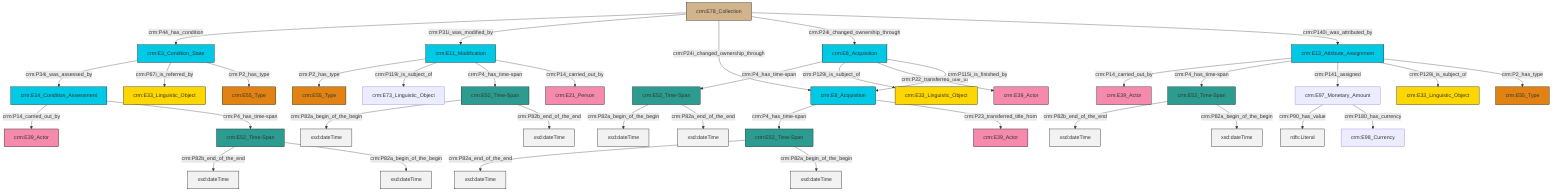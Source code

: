 graph TD
classDef Literal fill:#f2f2f2,stroke:#000000;
classDef CRM_Entity fill:#FFFFFF,stroke:#000000;
classDef Temporal_Entity fill:#00C9E6, stroke:#000000;
classDef Type fill:#E18312, stroke:#000000;
classDef Time-Span fill:#2C9C91, stroke:#000000;
classDef Appellation fill:#FFEB7F, stroke:#000000;
classDef Place fill:#008836, stroke:#000000;
classDef Persistent_Item fill:#B266B2, stroke:#000000;
classDef Conceptual_Object fill:#FFD700, stroke:#000000;
classDef Physical_Thing fill:#D2B48C, stroke:#000000;
classDef Actor fill:#f58aad, stroke:#000000;
classDef PC_Classes fill:#4ce600, stroke:#000000;
classDef Multi fill:#cccccc,stroke:#000000;

0["crm:E97_Monetary_Amount"]:::Default -->|crm:P90_has_value| 1[rdfs:Literal]:::Literal
6["crm:E3_Condition_State"]:::Temporal_Entity -->|crm:P34i_was_assessed_by| 7["crm:E14_Condition_Assessment"]:::Temporal_Entity
6["crm:E3_Condition_State"]:::Temporal_Entity -->|crm:P67i_is_referred_by| 8["crm:E33_Linguistic_Object"]:::Conceptual_Object
9["crm:E78_Collection"]:::Physical_Thing -->|crm:P44_has_condition| 6["crm:E3_Condition_State"]:::Temporal_Entity
9["crm:E78_Collection"]:::Physical_Thing -->|crm:P31i_was_modified_by| 16["crm:E11_Modification"]:::Temporal_Entity
17["crm:E52_Time-Span"]:::Time-Span -->|crm:P82a_begin_of_the_begin| 18[xsd:dateTime]:::Literal
9["crm:E78_Collection"]:::Physical_Thing -->|crm:P24i_changed_ownership_through| 19["crm:E8_Acquisition"]:::Temporal_Entity
19["crm:E8_Acquisition"]:::Temporal_Entity -->|crm:P4_has_time-span| 10["crm:E52_Time-Span"]:::Time-Span
22["crm:E13_Attribute_Assignment"]:::Temporal_Entity -->|crm:P14_carried_out_by| 20["crm:E39_Actor"]:::Actor
25["crm:E52_Time-Span"]:::Time-Span -->|crm:P82b_end_of_the_end| 26[xsd:dateTime]:::Literal
9["crm:E78_Collection"]:::Physical_Thing -->|crm:P24i_changed_ownership_through| 12["crm:E8_Acquisition"]:::Temporal_Entity
16["crm:E11_Modification"]:::Temporal_Entity -->|crm:P2_has_type| 27["crm:E55_Type"]:::Type
12["crm:E8_Acquisition"]:::Temporal_Entity -->|crm:P4_has_time-span| 2["crm:E52_Time-Span"]:::Time-Span
22["crm:E13_Attribute_Assignment"]:::Temporal_Entity -->|crm:P4_has_time-span| 14["crm:E52_Time-Span"]:::Time-Span
12["crm:E8_Acquisition"]:::Temporal_Entity -->|crm:P129i_is_subject_of| 33["crm:E33_Linguistic_Object"]:::Conceptual_Object
25["crm:E52_Time-Span"]:::Time-Span -->|crm:P82a_begin_of_the_begin| 34[xsd:dateTime]:::Literal
6["crm:E3_Condition_State"]:::Temporal_Entity -->|crm:P2_has_type| 35["crm:E55_Type"]:::Type
9["crm:E78_Collection"]:::Physical_Thing -->|crm:P140i_was_attributed_by| 22["crm:E13_Attribute_Assignment"]:::Temporal_Entity
12["crm:E8_Acquisition"]:::Temporal_Entity -->|crm:P22_transferred_title_to| 37["crm:E39_Actor"]:::Actor
12["crm:E8_Acquisition"]:::Temporal_Entity -->|crm:P115i_is_finished_by| 19["crm:E8_Acquisition"]:::Temporal_Entity
2["crm:E52_Time-Span"]:::Time-Span -->|crm:P82a_begin_of_the_begin| 38[xsd:dateTime]:::Literal
19["crm:E8_Acquisition"]:::Temporal_Entity -->|crm:P23_transferred_title_from| 39["crm:E39_Actor"]:::Actor
14["crm:E52_Time-Span"]:::Time-Span -->|crm:P82b_end_of_the_end| 40[xsd:dateTime]:::Literal
16["crm:E11_Modification"]:::Temporal_Entity -->|crm:P119i_is_subject_of| 44["crm:E73_Linguistic_Object"]:::Default
14["crm:E52_Time-Span"]:::Time-Span -->|crm:P82a_begin_of_the_begin| 45[xsd:dateTime]:::Literal
2["crm:E52_Time-Span"]:::Time-Span -->|crm:P82a_end_of_the_end| 48[xsd:dateTime]:::Literal
22["crm:E13_Attribute_Assignment"]:::Temporal_Entity -->|crm:P141_assigned| 0["crm:E97_Monetary_Amount"]:::Default
0["crm:E97_Monetary_Amount"]:::Default -->|crm:P180_has_currency| 28["crm:E98_Currency"]:::Default
7["crm:E14_Condition_Assessment"]:::Temporal_Entity -->|crm:P14_carried_out_by| 23["crm:E39_Actor"]:::Actor
22["crm:E13_Attribute_Assignment"]:::Temporal_Entity -->|crm:P129i_is_subject_of| 42["crm:E33_Linguistic_Object"]:::Conceptual_Object
10["crm:E52_Time-Span"]:::Time-Span -->|crm:P82a_end_of_the_end| 57[xsd:dateTime]:::Literal
17["crm:E52_Time-Span"]:::Time-Span -->|crm:P82b_end_of_the_end| 59[xsd:dateTime]:::Literal
22["crm:E13_Attribute_Assignment"]:::Temporal_Entity -->|crm:P2_has_type| 4["crm:E55_Type"]:::Type
16["crm:E11_Modification"]:::Temporal_Entity -->|crm:P4_has_time-span| 17["crm:E52_Time-Span"]:::Time-Span
16["crm:E11_Modification"]:::Temporal_Entity -->|crm:P14_carried_out_by| 49["crm:E21_Person"]:::Actor
7["crm:E14_Condition_Assessment"]:::Temporal_Entity -->|crm:P4_has_time-span| 25["crm:E52_Time-Span"]:::Time-Span
10["crm:E52_Time-Span"]:::Time-Span -->|crm:P82a_begin_of_the_begin| 62[xsd:dateTime]:::Literal